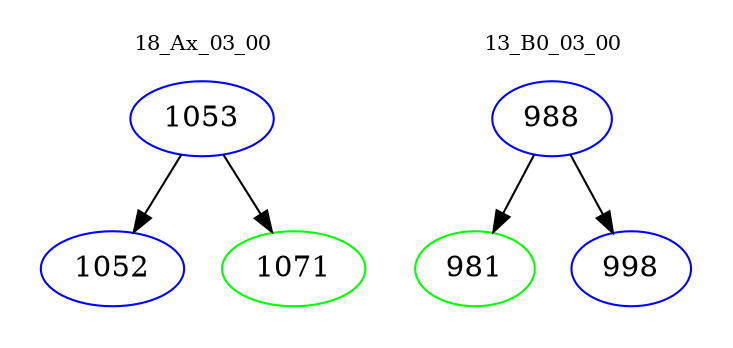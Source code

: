 digraph{
subgraph cluster_0 {
color = white
label = "18_Ax_03_00";
fontsize=10;
T0_1053 [label="1053", color="blue"]
T0_1053 -> T0_1052 [color="black"]
T0_1052 [label="1052", color="blue"]
T0_1053 -> T0_1071 [color="black"]
T0_1071 [label="1071", color="green"]
}
subgraph cluster_1 {
color = white
label = "13_B0_03_00";
fontsize=10;
T1_988 [label="988", color="blue"]
T1_988 -> T1_981 [color="black"]
T1_981 [label="981", color="green"]
T1_988 -> T1_998 [color="black"]
T1_998 [label="998", color="blue"]
}
}
